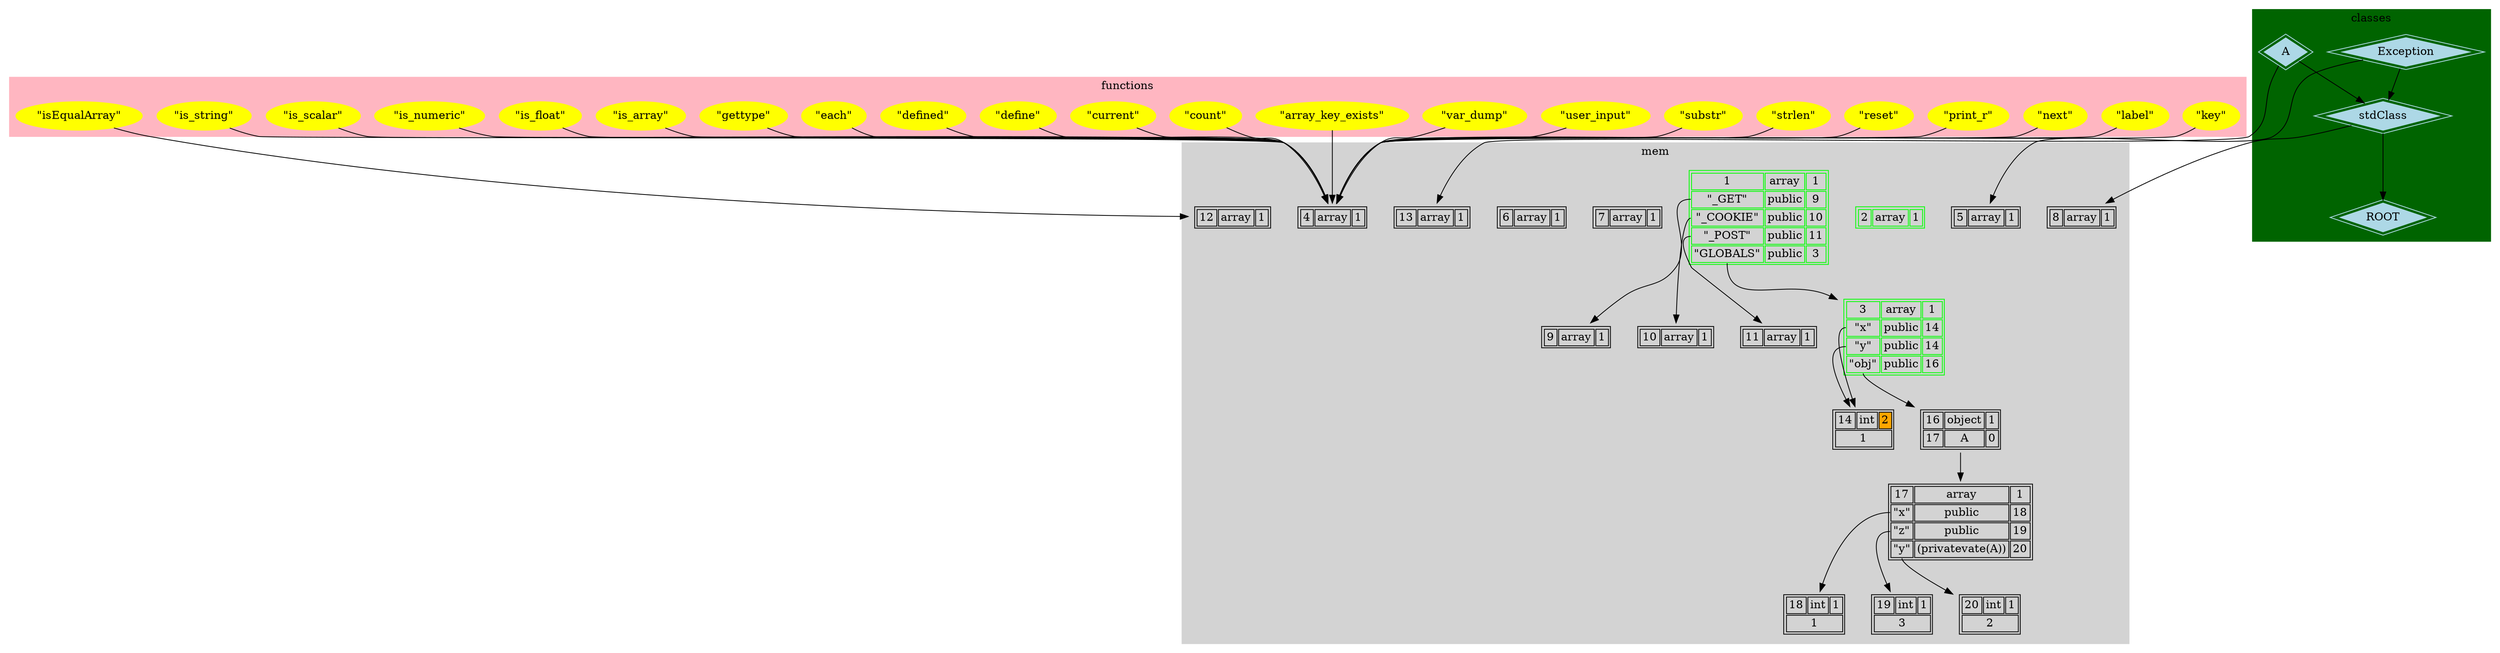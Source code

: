 digraph G {
subgraph cluster_mem {
style=filled;
color=lightgrey;
label = "mem"; 
19
[
shape=none
label = <<table>
<tr><td>19</td><td>int</td><td>1</td></tr>
<tr><td COLSPAN="3">3</td></tr>
</table>>
]
17
[
shape=none
label = <<table>
<tr><td>17</td><td>array</td><td>1</td></tr>
<tr><td port="x" >"x"</td><td>public</td><td>18</td></tr>
<tr><td port="z" >"z"</td><td>public</td><td>19</td></tr>
<tr><td port="y" >"y"</td><td>(privatevate(A))</td><td>20</td></tr>
</table>>
]
17:x -> 18;
17:z -> 19;
17:y -> 20;
18
[
shape=none
label = <<table>
<tr><td>18</td><td>int</td><td>1</td></tr>
<tr><td COLSPAN="3">1</td></tr>
</table>>
]
16
[
shape=none
label = <<table>
<tr><td>16</td><td>object</td><td>1</td></tr>
<tr><td>17</td><td>A</td><td>0</td></tr>
</table>>
]
16 -> 17;
13
[
shape=none
label = <<table>
<tr><td>13</td><td>array</td><td>1</td></tr>
</table>>
]
14
[
shape=none
label = <<table>
<tr><td>14</td><td>int</td><td bgcolor="orange" >2</td></tr>
<tr><td COLSPAN="3">1</td></tr>
</table>>
]
11
[
shape=none
label = <<table>
<tr><td>11</td><td>array</td><td>1</td></tr>
</table>>
]
12
[
shape=none
label = <<table>
<tr><td>12</td><td>array</td><td>1</td></tr>
</table>>
]
3
[
shape=none
color=green
label = <<table>
<tr><td>3</td><td>array</td><td>1</td></tr>
<tr><td port="x" >"x"</td><td>public</td><td>14</td></tr>
<tr><td port="y" >"y"</td><td>public</td><td>14</td></tr>
<tr><td port="obj" >"obj"</td><td>public</td><td>16</td></tr>
</table>>
]
3:x -> 14;
3:y -> 14;
3:obj -> 16;
20
[
shape=none
label = <<table>
<tr><td>20</td><td>int</td><td>1</td></tr>
<tr><td COLSPAN="3">2</td></tr>
</table>>
]
2
[
shape=none
color=green
label = <<table>
<tr><td>2</td><td>array</td><td>1</td></tr>
</table>>
]
1
[
shape=none
color=green
label = <<table>
<tr><td>1</td><td>array</td><td>1</td></tr>
<tr><td port="_GET" >"_GET"</td><td>public</td><td>9</td></tr>
<tr><td port="_COOKIE" >"_COOKIE"</td><td>public</td><td>10</td></tr>
<tr><td port="_POST" >"_POST"</td><td>public</td><td>11</td></tr>
<tr><td port="GLOBALS" >"GLOBALS"</td><td>public</td><td>3</td></tr>
</table>>
]
1:_GET -> 9;
1:_COOKIE -> 10;
1:_POST -> 11;
1:GLOBALS -> 3;
10
[
shape=none
label = <<table>
<tr><td>10</td><td>array</td><td>1</td></tr>
</table>>
]
7
[
shape=none
label = <<table>
<tr><td>7</td><td>array</td><td>1</td></tr>
</table>>
]
6
[
shape=none
label = <<table>
<tr><td>6</td><td>array</td><td>1</td></tr>
</table>>
]
5
[
shape=none
label = <<table>
<tr><td>5</td><td>array</td><td>1</td></tr>
</table>>
]
4
[
shape=none
label = <<table>
<tr><td>4</td><td>array</td><td>1</td></tr>
</table>>
]
9
[
shape=none
label = <<table>
<tr><td>9</td><td>array</td><td>1</td></tr>
</table>>
]
8
[
shape=none
label = <<table>
<tr><td>8</td><td>array</td><td>1</td></tr>
</table>>
]
}
subgraph cluster_functions {
style=filled;
color=lightpink;
label = "functions"; 
node [style=filled,color=yellow];
"\"array_key_exists\"";
"\"count\"";
"\"current\"";
"\"define\"";
"\"defined\"";
"\"each\"";
"\"gettype\"";
"\"isEqualArray\"";
"\"is_array\"";
"\"is_float\"";
"\"is_numeric\"";
"\"is_scalar\"";
"\"is_string\"";
"\"key\"";
"\"label\"";
"\"next\"";
"\"print_r\"";
"\"reset\"";
"\"strlen\"";
"\"substr\"";
"\"user_input\"";
"\"var_dump\"";
"\"array_key_exists\"" -> 4;
"\"count\"" -> 4;
"\"current\"" -> 4;
"\"define\"" -> 4;
"\"defined\"" -> 4;
"\"each\"" -> 4;
"\"gettype\"" -> 4;
"\"isEqualArray\"" -> 12;
"\"is_array\"" -> 4;
"\"is_float\"" -> 4;
"\"is_numeric\"" -> 4;
"\"is_scalar\"" -> 4;
"\"is_string\"" -> 4;
"\"key\"" -> 4;
"\"label\"" -> 4;
"\"next\"" -> 4;
"\"print_r\"" -> 4;
"\"reset\"" -> 4;
"\"strlen\"" -> 4;
"\"substr\"" -> 4;
"\"user_input\"" -> 4;
"\"var_dump\"" -> 4;
}
subgraph cluster_classes {
style=filled;
color=darkgreen;
label = "classes";
node [shape=diamond, peripheries=2, style=filled,color=lightblue];
A -> stdClass;
A -> 13;
Exception -> stdClass;
Exception -> 5;
stdClass -> ROOT;
stdClass -> 8;
}
subgraph cluster_methods {
style=filled;
color=purple;
label = "methods";
node [shape=ellipse, peripheries=2, style=filled,color=yellow];
}
}

